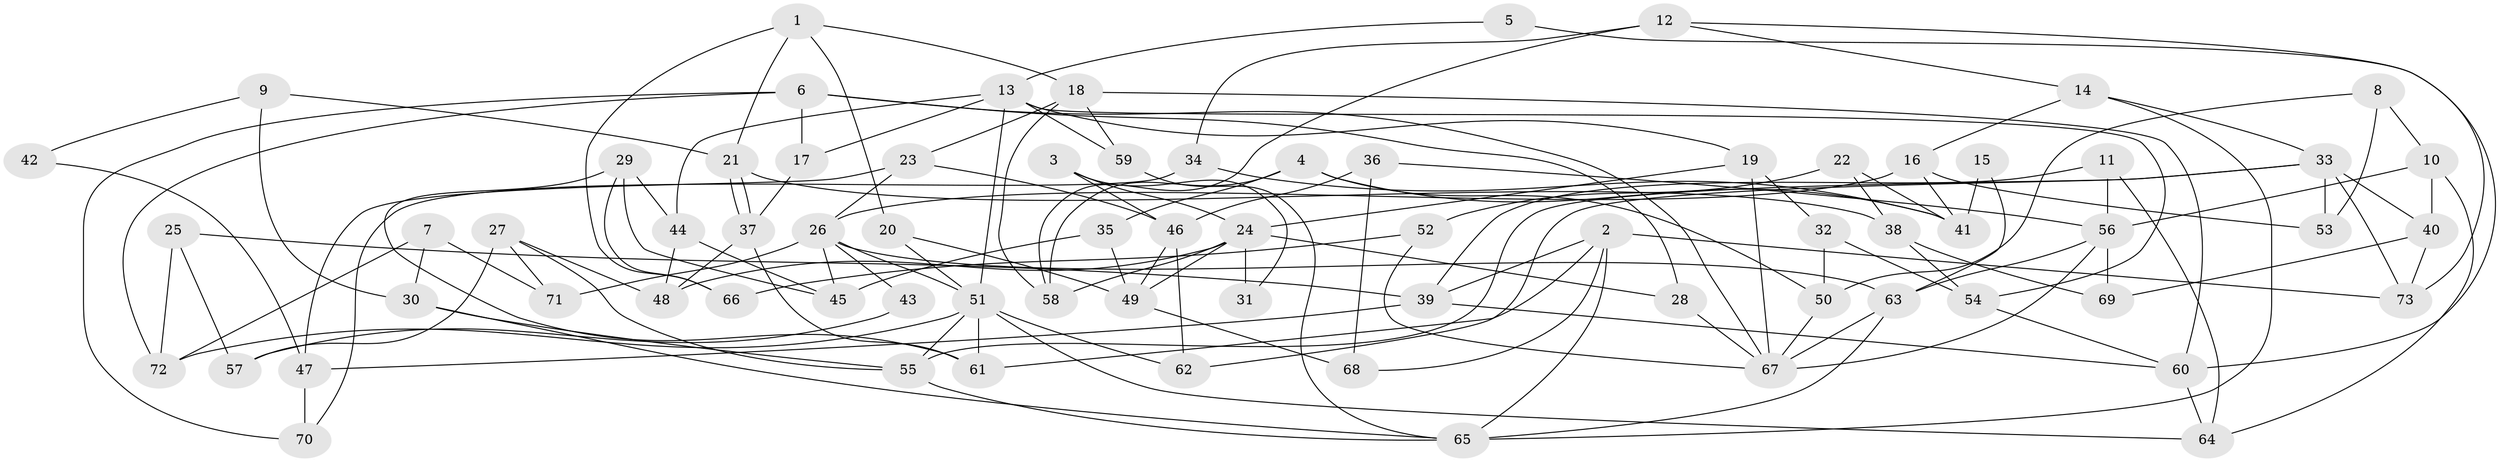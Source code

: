 // coarse degree distribution, {5: 0.16666666666666666, 8: 0.08333333333333333, 3: 0.16666666666666666, 6: 0.16666666666666666, 7: 0.1111111111111111, 4: 0.1388888888888889, 2: 0.05555555555555555, 12: 0.027777777777777776, 10: 0.027777777777777776, 11: 0.05555555555555555}
// Generated by graph-tools (version 1.1) at 2025/18/03/04/25 18:18:41]
// undirected, 73 vertices, 146 edges
graph export_dot {
graph [start="1"]
  node [color=gray90,style=filled];
  1;
  2;
  3;
  4;
  5;
  6;
  7;
  8;
  9;
  10;
  11;
  12;
  13;
  14;
  15;
  16;
  17;
  18;
  19;
  20;
  21;
  22;
  23;
  24;
  25;
  26;
  27;
  28;
  29;
  30;
  31;
  32;
  33;
  34;
  35;
  36;
  37;
  38;
  39;
  40;
  41;
  42;
  43;
  44;
  45;
  46;
  47;
  48;
  49;
  50;
  51;
  52;
  53;
  54;
  55;
  56;
  57;
  58;
  59;
  60;
  61;
  62;
  63;
  64;
  65;
  66;
  67;
  68;
  69;
  70;
  71;
  72;
  73;
  1 -- 18;
  1 -- 20;
  1 -- 21;
  1 -- 66;
  2 -- 65;
  2 -- 73;
  2 -- 39;
  2 -- 61;
  2 -- 68;
  3 -- 46;
  3 -- 24;
  3 -- 31;
  4 -- 58;
  4 -- 35;
  4 -- 41;
  4 -- 50;
  5 -- 60;
  5 -- 13;
  6 -- 67;
  6 -- 28;
  6 -- 17;
  6 -- 70;
  6 -- 72;
  7 -- 72;
  7 -- 30;
  7 -- 71;
  8 -- 53;
  8 -- 50;
  8 -- 10;
  9 -- 21;
  9 -- 30;
  9 -- 42;
  10 -- 64;
  10 -- 40;
  10 -- 56;
  11 -- 56;
  11 -- 39;
  11 -- 64;
  12 -- 73;
  12 -- 34;
  12 -- 14;
  12 -- 58;
  13 -- 17;
  13 -- 59;
  13 -- 19;
  13 -- 44;
  13 -- 51;
  13 -- 54;
  14 -- 65;
  14 -- 16;
  14 -- 33;
  15 -- 41;
  15 -- 63;
  16 -- 26;
  16 -- 41;
  16 -- 53;
  17 -- 37;
  18 -- 23;
  18 -- 58;
  18 -- 59;
  18 -- 60;
  19 -- 67;
  19 -- 24;
  19 -- 32;
  20 -- 51;
  20 -- 49;
  21 -- 37;
  21 -- 37;
  21 -- 38;
  22 -- 38;
  22 -- 41;
  22 -- 52;
  23 -- 46;
  23 -- 26;
  23 -- 47;
  24 -- 48;
  24 -- 28;
  24 -- 31;
  24 -- 49;
  24 -- 58;
  25 -- 72;
  25 -- 39;
  25 -- 57;
  26 -- 51;
  26 -- 71;
  26 -- 43;
  26 -- 45;
  26 -- 63;
  27 -- 48;
  27 -- 55;
  27 -- 57;
  27 -- 71;
  28 -- 67;
  29 -- 45;
  29 -- 66;
  29 -- 44;
  29 -- 61;
  30 -- 55;
  30 -- 65;
  32 -- 54;
  32 -- 50;
  33 -- 40;
  33 -- 53;
  33 -- 55;
  33 -- 62;
  33 -- 73;
  34 -- 70;
  34 -- 41;
  35 -- 45;
  35 -- 49;
  36 -- 46;
  36 -- 56;
  36 -- 68;
  37 -- 61;
  37 -- 48;
  38 -- 54;
  38 -- 69;
  39 -- 60;
  39 -- 47;
  40 -- 69;
  40 -- 73;
  42 -- 47;
  43 -- 57;
  44 -- 45;
  44 -- 48;
  46 -- 62;
  46 -- 49;
  47 -- 70;
  49 -- 68;
  50 -- 67;
  51 -- 61;
  51 -- 55;
  51 -- 62;
  51 -- 64;
  51 -- 72;
  52 -- 67;
  52 -- 66;
  54 -- 60;
  55 -- 65;
  56 -- 67;
  56 -- 63;
  56 -- 69;
  59 -- 65;
  60 -- 64;
  63 -- 65;
  63 -- 67;
}
